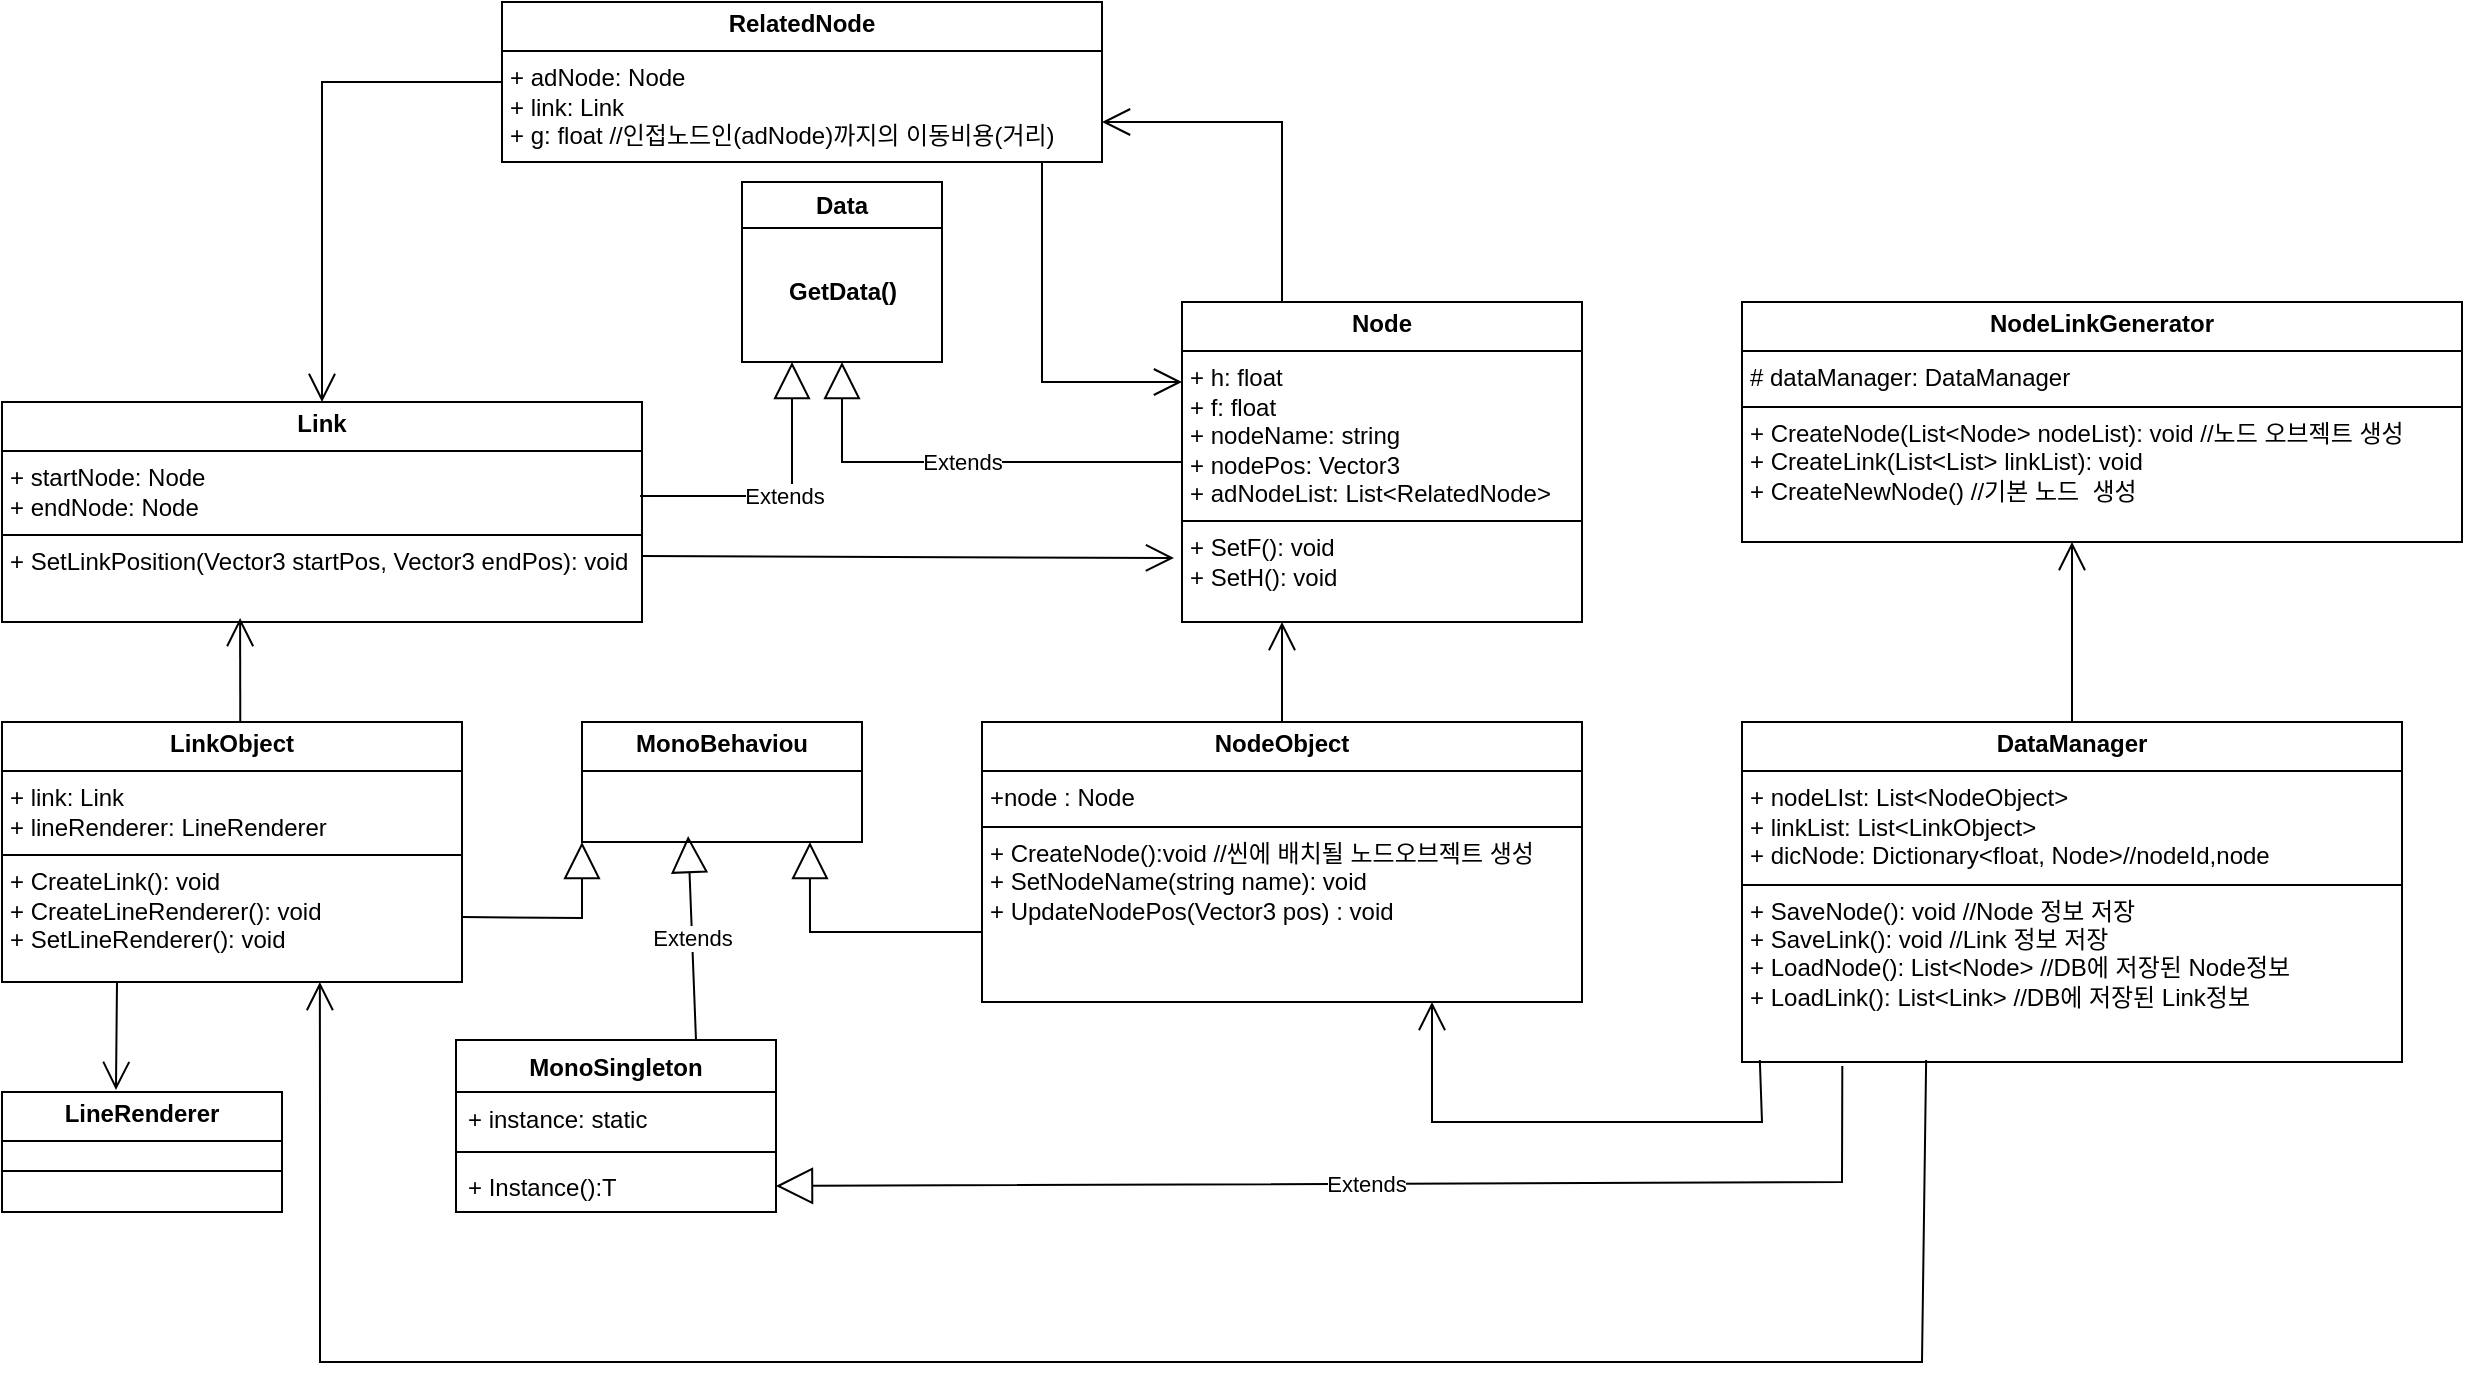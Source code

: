 <mxfile version="24.8.3">
  <diagram id="C5RBs43oDa-KdzZeNtuy" name="Page-1">
    <mxGraphModel dx="2261" dy="738" grid="1" gridSize="10" guides="1" tooltips="1" connect="1" arrows="1" fold="1" page="1" pageScale="1" pageWidth="827" pageHeight="1169" math="0" shadow="0">
      <root>
        <mxCell id="WIyWlLk6GJQsqaUBKTNV-0" />
        <mxCell id="WIyWlLk6GJQsqaUBKTNV-1" parent="WIyWlLk6GJQsqaUBKTNV-0" />
        <mxCell id="vkkAxQIPYwGILYubdVrP-0" value="Data" style="swimlane;whiteSpace=wrap;html=1;" vertex="1" parent="WIyWlLk6GJQsqaUBKTNV-1">
          <mxGeometry x="-350" y="130" width="100" height="90" as="geometry" />
        </mxCell>
        <mxCell id="vkkAxQIPYwGILYubdVrP-1" value="&lt;b&gt;GetData()&lt;/b&gt;" style="text;html=1;align=center;verticalAlign=middle;resizable=0;points=[];autosize=1;strokeColor=none;fillColor=none;" vertex="1" parent="vkkAxQIPYwGILYubdVrP-0">
          <mxGeometry x="10" y="40" width="80" height="30" as="geometry" />
        </mxCell>
        <mxCell id="vkkAxQIPYwGILYubdVrP-8" value="&lt;p style=&quot;margin:0px;margin-top:4px;text-align:center;&quot;&gt;&lt;b&gt;RelatedNode&lt;/b&gt;&lt;/p&gt;&lt;hr size=&quot;1&quot; style=&quot;border-style:solid;&quot;&gt;&lt;p style=&quot;margin:0px;margin-left:4px;&quot;&gt;+ adNode:&amp;nbsp;&lt;span style=&quot;background-color: initial;&quot;&gt;Node&lt;/span&gt;&lt;/p&gt;&lt;p style=&quot;margin:0px;margin-left:4px;&quot;&gt;+ link:&amp;nbsp;&lt;span style=&quot;background-color: initial;&quot;&gt;Link&lt;/span&gt;&lt;span style=&quot;background-color: initial;&quot;&gt;&amp;nbsp;&lt;/span&gt;&lt;span style=&quot;background-color: initial;&quot;&gt;&amp;nbsp;&lt;/span&gt;&lt;/p&gt;&lt;p style=&quot;margin:0px;margin-left:4px;&quot;&gt;+ g:&amp;nbsp;&lt;span style=&quot;background-color: initial;&quot;&gt;float&lt;/span&gt;&lt;span style=&quot;background-color: initial;&quot;&gt;&amp;nbsp;//인접노드인(adNode)까지의 이동비용(거리)&lt;/span&gt;&lt;/p&gt;&lt;hr size=&quot;1&quot; style=&quot;border-style:solid;&quot;&gt;&lt;p style=&quot;margin:0px;margin-left:4px;&quot;&gt;&lt;br&gt;&lt;/p&gt;" style="verticalAlign=top;align=left;overflow=fill;html=1;whiteSpace=wrap;" vertex="1" parent="WIyWlLk6GJQsqaUBKTNV-1">
          <mxGeometry x="-470" y="40" width="300" height="80" as="geometry" />
        </mxCell>
        <mxCell id="vkkAxQIPYwGILYubdVrP-12" value="&lt;p style=&quot;margin:0px;margin-top:4px;text-align:center;&quot;&gt;&lt;b&gt;Node&lt;/b&gt;&lt;/p&gt;&lt;hr size=&quot;1&quot; style=&quot;border-style:solid;&quot;&gt;&lt;p style=&quot;margin:0px;margin-left:4px;&quot;&gt;+ h: float&lt;/p&gt;&lt;p style=&quot;margin:0px;margin-left:4px;&quot;&gt;+ f: float&lt;/p&gt;&lt;p style=&quot;margin:0px;margin-left:4px;&quot;&gt;+ nodeName: string&lt;/p&gt;&lt;p style=&quot;margin:0px;margin-left:4px;&quot;&gt;+ nodePos: Vector3&lt;/p&gt;&lt;p style=&quot;margin:0px;margin-left:4px;&quot;&gt;+ adNodeList:&amp;nbsp;&lt;span style=&quot;background-color: initial;&quot;&gt;List&amp;lt;RelatedNode&amp;gt;&lt;/span&gt;&lt;/p&gt;&lt;hr size=&quot;1&quot; style=&quot;border-style:solid;&quot;&gt;&lt;p style=&quot;margin:0px;margin-left:4px;&quot;&gt;+ SetF(): void&lt;/p&gt;&lt;p style=&quot;margin:0px;margin-left:4px;&quot;&gt;+ SetH(): void&lt;/p&gt;" style="verticalAlign=top;align=left;overflow=fill;html=1;whiteSpace=wrap;" vertex="1" parent="WIyWlLk6GJQsqaUBKTNV-1">
          <mxGeometry x="-130" y="190" width="200" height="160" as="geometry" />
        </mxCell>
        <mxCell id="vkkAxQIPYwGILYubdVrP-15" value="&lt;p style=&quot;margin:0px;margin-top:4px;text-align:center;&quot;&gt;&lt;b&gt;Link&lt;/b&gt;&lt;/p&gt;&lt;hr size=&quot;1&quot; style=&quot;border-style:solid;&quot;&gt;&lt;p style=&quot;margin:0px;margin-left:4px;&quot;&gt;+ startNode: Node&lt;/p&gt;&lt;p style=&quot;margin:0px;margin-left:4px;&quot;&gt;+ endNode: Node&lt;/p&gt;&lt;hr size=&quot;1&quot; style=&quot;border-style:solid;&quot;&gt;&lt;p style=&quot;margin:0px;margin-left:4px;&quot;&gt;+ SetLinkPosition(Vector3 startPos, Vector3 endPos): void&lt;/p&gt;" style="verticalAlign=top;align=left;overflow=fill;html=1;whiteSpace=wrap;" vertex="1" parent="WIyWlLk6GJQsqaUBKTNV-1">
          <mxGeometry x="-720" y="240" width="320" height="110" as="geometry" />
        </mxCell>
        <mxCell id="vkkAxQIPYwGILYubdVrP-17" value="" style="endArrow=open;endFill=1;endSize=12;html=1;rounded=0;exitX=0;exitY=0.5;exitDx=0;exitDy=0;entryX=0.5;entryY=0;entryDx=0;entryDy=0;" edge="1" parent="WIyWlLk6GJQsqaUBKTNV-1" source="vkkAxQIPYwGILYubdVrP-8" target="vkkAxQIPYwGILYubdVrP-15">
          <mxGeometry width="160" relative="1" as="geometry">
            <mxPoint x="-290" y="390" as="sourcePoint" />
            <mxPoint y="279" as="targetPoint" />
            <Array as="points">
              <mxPoint x="-560" y="80" />
            </Array>
          </mxGeometry>
        </mxCell>
        <mxCell id="vkkAxQIPYwGILYubdVrP-18" value="" style="endArrow=open;endFill=1;endSize=12;html=1;rounded=0;entryX=-0.02;entryY=0.8;entryDx=0;entryDy=0;exitX=1;exitY=0.7;exitDx=0;exitDy=0;entryPerimeter=0;exitPerimeter=0;" edge="1" parent="WIyWlLk6GJQsqaUBKTNV-1" source="vkkAxQIPYwGILYubdVrP-15" target="vkkAxQIPYwGILYubdVrP-12">
          <mxGeometry width="160" relative="1" as="geometry">
            <mxPoint x="-250" y="420" as="sourcePoint" />
            <mxPoint x="60" y="310" as="targetPoint" />
          </mxGeometry>
        </mxCell>
        <mxCell id="vkkAxQIPYwGILYubdVrP-22" value="&lt;p style=&quot;margin:0px;margin-top:4px;text-align:center;&quot;&gt;&lt;b&gt;MonoBehaviou&lt;/b&gt;&lt;/p&gt;&lt;hr size=&quot;1&quot; style=&quot;border-style:solid;&quot;&gt;&lt;div style=&quot;height:2px;&quot;&gt;&lt;/div&gt;" style="verticalAlign=top;align=left;overflow=fill;html=1;whiteSpace=wrap;" vertex="1" parent="WIyWlLk6GJQsqaUBKTNV-1">
          <mxGeometry x="-430" y="400" width="140" height="60" as="geometry" />
        </mxCell>
        <mxCell id="vkkAxQIPYwGILYubdVrP-23" value="&lt;p style=&quot;margin:0px;margin-top:4px;text-align:center;&quot;&gt;&lt;b&gt;NodeObject&lt;/b&gt;&lt;/p&gt;&lt;hr size=&quot;1&quot; style=&quot;border-style:solid;&quot;&gt;&lt;p style=&quot;margin:0px;margin-left:4px;&quot;&gt;+node : Node&lt;/p&gt;&lt;hr size=&quot;1&quot; style=&quot;border-style:solid;&quot;&gt;&lt;p style=&quot;margin:0px;margin-left:4px;&quot;&gt;+ CreateNode():void //씬에 배치될 노드오브젝트 생성&lt;/p&gt;&lt;p style=&quot;margin:0px;margin-left:4px;&quot;&gt;+ SetNodeName(string name): void&lt;/p&gt;&lt;p style=&quot;margin:0px;margin-left:4px;&quot;&gt;+ UpdateNodePos(Vector3 pos) : void&lt;/p&gt;" style="verticalAlign=top;align=left;overflow=fill;html=1;whiteSpace=wrap;" vertex="1" parent="WIyWlLk6GJQsqaUBKTNV-1">
          <mxGeometry x="-230" y="400" width="300" height="140" as="geometry" />
        </mxCell>
        <mxCell id="vkkAxQIPYwGILYubdVrP-28" value="&lt;p style=&quot;margin:0px;margin-top:4px;text-align:center;&quot;&gt;&lt;b&gt;LinkObject&lt;/b&gt;&lt;/p&gt;&lt;hr size=&quot;1&quot; style=&quot;border-style:solid;&quot;&gt;&lt;p style=&quot;margin:0px;margin-left:4px;&quot;&gt;+ link: Link&lt;/p&gt;&lt;p style=&quot;margin:0px;margin-left:4px;&quot;&gt;+ lineRenderer: LineRenderer&lt;/p&gt;&lt;hr size=&quot;1&quot; style=&quot;border-style:solid;&quot;&gt;&lt;p style=&quot;margin:0px;margin-left:4px;&quot;&gt;+ CreateLink(): void&lt;/p&gt;&lt;p style=&quot;margin:0px;margin-left:4px;&quot;&gt;+ CreateLineRenderer(): void&lt;/p&gt;&lt;p style=&quot;margin:0px;margin-left:4px;&quot;&gt;+ SetLineRenderer(): void&lt;/p&gt;" style="verticalAlign=top;align=left;overflow=fill;html=1;whiteSpace=wrap;" vertex="1" parent="WIyWlLk6GJQsqaUBKTNV-1">
          <mxGeometry x="-720" y="400" width="230" height="130" as="geometry" />
        </mxCell>
        <mxCell id="vkkAxQIPYwGILYubdVrP-29" value="" style="endArrow=open;endFill=1;endSize=12;html=1;rounded=0;exitX=0.518;exitY=0;exitDx=0;exitDy=0;entryX=0.372;entryY=0.982;entryDx=0;entryDy=0;entryPerimeter=0;exitPerimeter=0;" edge="1" parent="WIyWlLk6GJQsqaUBKTNV-1" source="vkkAxQIPYwGILYubdVrP-28" target="vkkAxQIPYwGILYubdVrP-15">
          <mxGeometry width="160" relative="1" as="geometry">
            <mxPoint x="-300" y="240" as="sourcePoint" />
            <mxPoint x="-140" y="240" as="targetPoint" />
          </mxGeometry>
        </mxCell>
        <mxCell id="vkkAxQIPYwGILYubdVrP-30" value="" style="endArrow=open;endFill=1;endSize=12;html=1;rounded=0;exitX=0.5;exitY=0;exitDx=0;exitDy=0;entryX=0.25;entryY=1;entryDx=0;entryDy=0;" edge="1" parent="WIyWlLk6GJQsqaUBKTNV-1" source="vkkAxQIPYwGILYubdVrP-23" target="vkkAxQIPYwGILYubdVrP-12">
          <mxGeometry width="160" relative="1" as="geometry">
            <mxPoint x="-300" y="240" as="sourcePoint" />
            <mxPoint x="-140" y="330" as="targetPoint" />
          </mxGeometry>
        </mxCell>
        <mxCell id="vkkAxQIPYwGILYubdVrP-31" value="&lt;p style=&quot;margin:0px;margin-top:4px;text-align:center;&quot;&gt;&lt;b&gt;LineRenderer&lt;/b&gt;&lt;/p&gt;&lt;hr size=&quot;1&quot; style=&quot;border-style:solid;&quot;&gt;&lt;div style=&quot;height:2px;&quot;&gt;&lt;/div&gt;&lt;hr size=&quot;1&quot; style=&quot;border-style:solid;&quot;&gt;&lt;div style=&quot;height:2px;&quot;&gt;&lt;/div&gt;" style="verticalAlign=top;align=left;overflow=fill;html=1;whiteSpace=wrap;" vertex="1" parent="WIyWlLk6GJQsqaUBKTNV-1">
          <mxGeometry x="-720" y="585" width="140" height="60" as="geometry" />
        </mxCell>
        <mxCell id="vkkAxQIPYwGILYubdVrP-32" value="" style="endArrow=open;endFill=1;endSize=12;html=1;rounded=0;exitX=0.25;exitY=1;exitDx=0;exitDy=0;entryX=0.407;entryY=-0.017;entryDx=0;entryDy=0;entryPerimeter=0;" edge="1" parent="WIyWlLk6GJQsqaUBKTNV-1" source="vkkAxQIPYwGILYubdVrP-28" target="vkkAxQIPYwGILYubdVrP-31">
          <mxGeometry width="160" relative="1" as="geometry">
            <mxPoint x="-300" y="340" as="sourcePoint" />
            <mxPoint x="-663" y="570" as="targetPoint" />
          </mxGeometry>
        </mxCell>
        <mxCell id="vkkAxQIPYwGILYubdVrP-34" value="" style="endArrow=open;endFill=1;endSize=12;html=1;rounded=0;exitX=0.9;exitY=1;exitDx=0;exitDy=0;exitPerimeter=0;entryX=0;entryY=0.25;entryDx=0;entryDy=0;" edge="1" parent="WIyWlLk6GJQsqaUBKTNV-1" source="vkkAxQIPYwGILYubdVrP-8" target="vkkAxQIPYwGILYubdVrP-12">
          <mxGeometry width="160" relative="1" as="geometry">
            <mxPoint x="-300" y="240" as="sourcePoint" />
            <mxPoint x="-140" y="240" as="targetPoint" />
            <Array as="points">
              <mxPoint x="-200" y="230" />
            </Array>
          </mxGeometry>
        </mxCell>
        <mxCell id="vkkAxQIPYwGILYubdVrP-35" value="" style="endArrow=open;endFill=1;endSize=12;html=1;rounded=0;exitX=0.25;exitY=0;exitDx=0;exitDy=0;entryX=1;entryY=0.75;entryDx=0;entryDy=0;" edge="1" parent="WIyWlLk6GJQsqaUBKTNV-1" source="vkkAxQIPYwGILYubdVrP-12" target="vkkAxQIPYwGILYubdVrP-8">
          <mxGeometry width="160" relative="1" as="geometry">
            <mxPoint x="-300" y="240" as="sourcePoint" />
            <mxPoint x="-140" y="240" as="targetPoint" />
            <Array as="points">
              <mxPoint x="-80" y="100" />
            </Array>
          </mxGeometry>
        </mxCell>
        <mxCell id="vkkAxQIPYwGILYubdVrP-36" value="&lt;p style=&quot;margin:0px;margin-top:4px;text-align:center;&quot;&gt;&lt;b&gt;DataManager&lt;/b&gt;&lt;/p&gt;&lt;hr size=&quot;1&quot; style=&quot;border-style:solid;&quot;&gt;&lt;p style=&quot;margin:0px;margin-left:4px;&quot;&gt;+ nodeLIst: List&amp;lt;NodeObject&amp;gt;&lt;/p&gt;&lt;p style=&quot;margin:0px;margin-left:4px;&quot;&gt;+ linkList: List&amp;lt;LinkObject&amp;gt;&lt;/p&gt;&lt;p style=&quot;margin:0px;margin-left:4px;&quot;&gt;+ dicNode: Dictionary&amp;lt;float, Node&amp;gt;//nodeId,node&lt;/p&gt;&lt;hr size=&quot;1&quot; style=&quot;border-style:solid;&quot;&gt;&lt;p style=&quot;margin:0px;margin-left:4px;&quot;&gt;+ SaveNode(): void //Node 정보 저장&lt;/p&gt;&lt;p style=&quot;margin:0px;margin-left:4px;&quot;&gt;+ SaveLink(): void //Link 정보 저장&lt;/p&gt;&lt;p style=&quot;margin:0px;margin-left:4px;&quot;&gt;+ LoadNode(): List&amp;lt;Node&amp;gt; //DB에 저장된 Node정보&lt;/p&gt;&lt;p style=&quot;margin:0px;margin-left:4px;&quot;&gt;+ LoadLink(): List&amp;lt;Link&amp;gt; //DB에 저장된 Link정보&lt;/p&gt;" style="verticalAlign=top;align=left;overflow=fill;html=1;whiteSpace=wrap;" vertex="1" parent="WIyWlLk6GJQsqaUBKTNV-1">
          <mxGeometry x="150" y="400" width="330" height="170" as="geometry" />
        </mxCell>
        <mxCell id="vkkAxQIPYwGILYubdVrP-37" value="" style="endArrow=open;endFill=1;endSize=12;html=1;rounded=0;entryX=0.691;entryY=1;entryDx=0;entryDy=0;entryPerimeter=0;exitX=0.279;exitY=0.994;exitDx=0;exitDy=0;exitPerimeter=0;" edge="1" parent="WIyWlLk6GJQsqaUBKTNV-1" source="vkkAxQIPYwGILYubdVrP-36" target="vkkAxQIPYwGILYubdVrP-28">
          <mxGeometry width="160" relative="1" as="geometry">
            <mxPoint x="240" y="560" as="sourcePoint" />
            <mxPoint x="-120" y="500" as="targetPoint" />
            <Array as="points">
              <mxPoint x="240" y="720" />
              <mxPoint x="-561" y="720" />
              <mxPoint x="-561" y="600" />
            </Array>
          </mxGeometry>
        </mxCell>
        <mxCell id="vkkAxQIPYwGILYubdVrP-38" value="" style="endArrow=open;endFill=1;endSize=12;html=1;rounded=0;exitX=0.027;exitY=0.994;exitDx=0;exitDy=0;exitPerimeter=0;entryX=0.75;entryY=1;entryDx=0;entryDy=0;" edge="1" parent="WIyWlLk6GJQsqaUBKTNV-1" source="vkkAxQIPYwGILYubdVrP-36" target="vkkAxQIPYwGILYubdVrP-23">
          <mxGeometry width="160" relative="1" as="geometry">
            <mxPoint x="-200" y="780" as="sourcePoint" />
            <mxPoint y="550" as="targetPoint" />
            <Array as="points">
              <mxPoint x="160" y="600" />
              <mxPoint x="-5" y="600" />
            </Array>
          </mxGeometry>
        </mxCell>
        <mxCell id="vkkAxQIPYwGILYubdVrP-39" value="&lt;p style=&quot;margin:0px;margin-top:4px;text-align:center;&quot;&gt;&lt;b&gt;NodeLinkGenerator&lt;/b&gt;&lt;/p&gt;&lt;hr size=&quot;1&quot; style=&quot;border-style:solid;&quot;&gt;&lt;p style=&quot;margin:0px;margin-left:4px;&quot;&gt;# dataManager: DataManager&lt;/p&gt;&lt;hr size=&quot;1&quot; style=&quot;border-style:solid;&quot;&gt;&lt;p style=&quot;margin:0px;margin-left:4px;&quot;&gt;+ CreateNode(List&amp;lt;Node&amp;gt; nodeList): void //노드 오브젝트 생성&lt;/p&gt;&lt;p style=&quot;margin:0px;margin-left:4px;&quot;&gt;+ CreateLink(List&amp;lt;List&amp;gt; linkList): void&lt;/p&gt;&lt;p style=&quot;margin:0px;margin-left:4px;&quot;&gt;+ CreateNewNode() //기본 노드&amp;nbsp; 생성&lt;/p&gt;&lt;p style=&quot;margin:0px;margin-left:4px;&quot;&gt;&lt;br&gt;&lt;/p&gt;" style="verticalAlign=top;align=left;overflow=fill;html=1;whiteSpace=wrap;" vertex="1" parent="WIyWlLk6GJQsqaUBKTNV-1">
          <mxGeometry x="150" y="190" width="360" height="120" as="geometry" />
        </mxCell>
        <mxCell id="vkkAxQIPYwGILYubdVrP-42" value="" style="endArrow=block;endSize=16;endFill=0;html=1;rounded=0;exitX=1;exitY=0.75;exitDx=0;exitDy=0;entryX=0;entryY=1;entryDx=0;entryDy=0;" edge="1" parent="WIyWlLk6GJQsqaUBKTNV-1" source="vkkAxQIPYwGILYubdVrP-28" target="vkkAxQIPYwGILYubdVrP-22">
          <mxGeometry width="160" relative="1" as="geometry">
            <mxPoint x="-280" y="400" as="sourcePoint" />
            <mxPoint x="-120" y="400" as="targetPoint" />
            <Array as="points">
              <mxPoint x="-430" y="498" />
            </Array>
          </mxGeometry>
        </mxCell>
        <mxCell id="vkkAxQIPYwGILYubdVrP-43" value="" style="endArrow=block;endSize=16;endFill=0;html=1;rounded=0;exitX=0;exitY=0.75;exitDx=0;exitDy=0;entryX=0.814;entryY=1;entryDx=0;entryDy=0;entryPerimeter=0;" edge="1" parent="WIyWlLk6GJQsqaUBKTNV-1" source="vkkAxQIPYwGILYubdVrP-23" target="vkkAxQIPYwGILYubdVrP-22">
          <mxGeometry width="160" relative="1" as="geometry">
            <mxPoint x="-280" y="400" as="sourcePoint" />
            <mxPoint x="-120" y="400" as="targetPoint" />
            <Array as="points">
              <mxPoint x="-316" y="505" />
            </Array>
          </mxGeometry>
        </mxCell>
        <mxCell id="vkkAxQIPYwGILYubdVrP-44" value="Extends" style="endArrow=block;endSize=16;endFill=0;html=1;rounded=0;exitX=0.997;exitY=0.427;exitDx=0;exitDy=0;exitPerimeter=0;entryX=0.25;entryY=1;entryDx=0;entryDy=0;" edge="1" parent="WIyWlLk6GJQsqaUBKTNV-1" source="vkkAxQIPYwGILYubdVrP-15" target="vkkAxQIPYwGILYubdVrP-0">
          <mxGeometry width="160" relative="1" as="geometry">
            <mxPoint x="-280" y="400" as="sourcePoint" />
            <mxPoint x="-120" y="400" as="targetPoint" />
            <Array as="points">
              <mxPoint x="-325" y="287" />
            </Array>
          </mxGeometry>
        </mxCell>
        <mxCell id="vkkAxQIPYwGILYubdVrP-45" value="Extends" style="endArrow=block;endSize=16;endFill=0;html=1;rounded=0;exitX=0;exitY=0.5;exitDx=0;exitDy=0;entryX=0.5;entryY=1;entryDx=0;entryDy=0;" edge="1" parent="WIyWlLk6GJQsqaUBKTNV-1" source="vkkAxQIPYwGILYubdVrP-12" target="vkkAxQIPYwGILYubdVrP-0">
          <mxGeometry width="160" relative="1" as="geometry">
            <mxPoint x="-280" y="400" as="sourcePoint" />
            <mxPoint x="-120" y="400" as="targetPoint" />
            <Array as="points">
              <mxPoint x="-300" y="270" />
            </Array>
          </mxGeometry>
        </mxCell>
        <mxCell id="vkkAxQIPYwGILYubdVrP-46" value="MonoSingleton" style="swimlane;fontStyle=1;align=center;verticalAlign=top;childLayout=stackLayout;horizontal=1;startSize=26;horizontalStack=0;resizeParent=1;resizeParentMax=0;resizeLast=0;collapsible=1;marginBottom=0;whiteSpace=wrap;html=1;" vertex="1" parent="WIyWlLk6GJQsqaUBKTNV-1">
          <mxGeometry x="-493" y="559" width="160" height="86" as="geometry">
            <mxRectangle x="-500" y="559" width="120" height="30" as="alternateBounds" />
          </mxGeometry>
        </mxCell>
        <mxCell id="vkkAxQIPYwGILYubdVrP-47" value="+ instance: static" style="text;strokeColor=none;fillColor=none;align=left;verticalAlign=top;spacingLeft=4;spacingRight=4;overflow=hidden;rotatable=0;points=[[0,0.5],[1,0.5]];portConstraint=eastwest;whiteSpace=wrap;html=1;" vertex="1" parent="vkkAxQIPYwGILYubdVrP-46">
          <mxGeometry y="26" width="160" height="26" as="geometry" />
        </mxCell>
        <mxCell id="vkkAxQIPYwGILYubdVrP-48" value="" style="line;strokeWidth=1;fillColor=none;align=left;verticalAlign=middle;spacingTop=-1;spacingLeft=3;spacingRight=3;rotatable=0;labelPosition=right;points=[];portConstraint=eastwest;strokeColor=inherit;" vertex="1" parent="vkkAxQIPYwGILYubdVrP-46">
          <mxGeometry y="52" width="160" height="8" as="geometry" />
        </mxCell>
        <mxCell id="vkkAxQIPYwGILYubdVrP-49" value="+ Instance():T" style="text;strokeColor=none;fillColor=none;align=left;verticalAlign=top;spacingLeft=4;spacingRight=4;overflow=hidden;rotatable=0;points=[[0,0.5],[1,0.5]];portConstraint=eastwest;whiteSpace=wrap;html=1;" vertex="1" parent="vkkAxQIPYwGILYubdVrP-46">
          <mxGeometry y="60" width="160" height="26" as="geometry" />
        </mxCell>
        <mxCell id="vkkAxQIPYwGILYubdVrP-52" value="Extends" style="endArrow=block;endSize=16;endFill=0;html=1;rounded=0;exitX=0.75;exitY=0;exitDx=0;exitDy=0;entryX=0.379;entryY=0.95;entryDx=0;entryDy=0;entryPerimeter=0;" edge="1" parent="WIyWlLk6GJQsqaUBKTNV-1" source="vkkAxQIPYwGILYubdVrP-46" target="vkkAxQIPYwGILYubdVrP-22">
          <mxGeometry width="160" relative="1" as="geometry">
            <mxPoint x="-280" y="600" as="sourcePoint" />
            <mxPoint x="-120" y="600" as="targetPoint" />
          </mxGeometry>
        </mxCell>
        <mxCell id="vkkAxQIPYwGILYubdVrP-53" value="Extends" style="endArrow=block;endSize=16;endFill=0;html=1;rounded=0;exitX=0.152;exitY=1.012;exitDx=0;exitDy=0;exitPerimeter=0;entryX=1;entryY=0.5;entryDx=0;entryDy=0;" edge="1" parent="WIyWlLk6GJQsqaUBKTNV-1" source="vkkAxQIPYwGILYubdVrP-36" target="vkkAxQIPYwGILYubdVrP-49">
          <mxGeometry width="160" relative="1" as="geometry">
            <mxPoint x="-357.91" y="790" as="sourcePoint" />
            <mxPoint x="-362.1" y="642.998" as="targetPoint" />
            <Array as="points">
              <mxPoint x="200" y="630" />
            </Array>
          </mxGeometry>
        </mxCell>
        <mxCell id="vkkAxQIPYwGILYubdVrP-54" value="" style="endArrow=open;endFill=1;endSize=12;html=1;rounded=0;exitX=0.5;exitY=0;exitDx=0;exitDy=0;" edge="1" parent="WIyWlLk6GJQsqaUBKTNV-1" source="vkkAxQIPYwGILYubdVrP-36">
          <mxGeometry width="160" relative="1" as="geometry">
            <mxPoint x="-280" y="600" as="sourcePoint" />
            <mxPoint x="315" y="310" as="targetPoint" />
          </mxGeometry>
        </mxCell>
      </root>
    </mxGraphModel>
  </diagram>
</mxfile>
